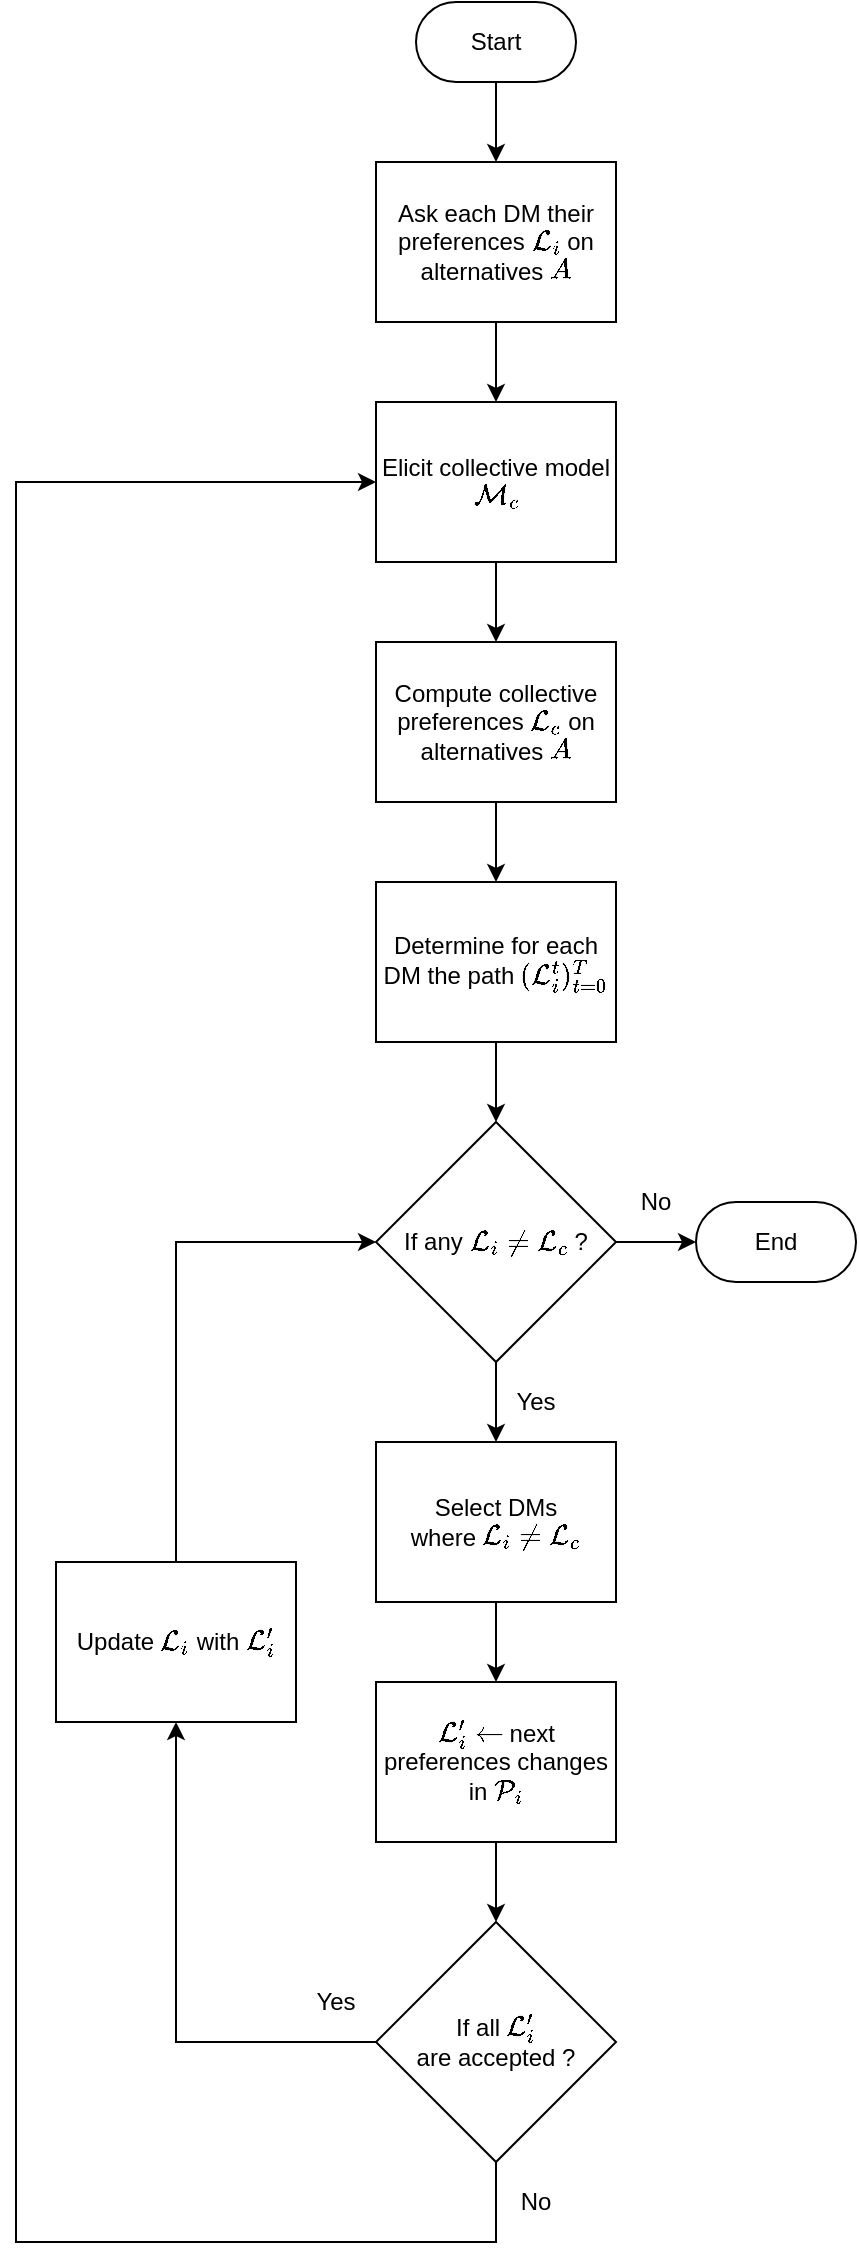 <mxfile version="25.0.1" pages="2">
  <diagram name="Page-1" id="FjsUFNsxTpDgcGU2gkwm">
    <mxGraphModel dx="1996" dy="826" grid="1" gridSize="10" guides="1" tooltips="1" connect="1" arrows="1" fold="1" page="0" pageScale="1" pageWidth="827" pageHeight="1169" math="1" shadow="0">
      <root>
        <mxCell id="0" />
        <mxCell id="1" parent="0" />
        <mxCell id="qaabH04pQQgadvRFd-1W-9" style="edgeStyle=orthogonalEdgeStyle;rounded=0;orthogonalLoop=1;jettySize=auto;html=1;" parent="1" source="qaabH04pQQgadvRFd-1W-6" target="qaabH04pQQgadvRFd-1W-8" edge="1">
          <mxGeometry relative="1" as="geometry" />
        </mxCell>
        <mxCell id="qaabH04pQQgadvRFd-1W-6" value="Start" style="html=1;dashed=0;whiteSpace=wrap;shape=mxgraph.dfd.start" parent="1" vertex="1">
          <mxGeometry x="200" y="200" width="80" height="40" as="geometry" />
        </mxCell>
        <mxCell id="qaabH04pQQgadvRFd-1W-12" value="" style="edgeStyle=orthogonalEdgeStyle;rounded=0;orthogonalLoop=1;jettySize=auto;html=1;" parent="1" source="qaabH04pQQgadvRFd-1W-8" target="qaabH04pQQgadvRFd-1W-11" edge="1">
          <mxGeometry relative="1" as="geometry" />
        </mxCell>
        <mxCell id="qaabH04pQQgadvRFd-1W-8" value="Ask each DM their preferences&amp;nbsp;&lt;span style=&quot;background-color: initial;&quot;&gt;\(\mathcal{L}_i\) on alternatives \(A\)&lt;/span&gt;" style="rounded=0;whiteSpace=wrap;html=1;" parent="1" vertex="1">
          <mxGeometry x="180" y="280" width="120" height="80" as="geometry" />
        </mxCell>
        <mxCell id="RybsW2xUJ8Wm3ZWdojGP-2" value="" style="edgeStyle=orthogonalEdgeStyle;rounded=0;orthogonalLoop=1;jettySize=auto;html=1;" edge="1" parent="1" source="qaabH04pQQgadvRFd-1W-11" target="RybsW2xUJ8Wm3ZWdojGP-1">
          <mxGeometry relative="1" as="geometry" />
        </mxCell>
        <mxCell id="qaabH04pQQgadvRFd-1W-11" value="Elicit collective model \(\mathcal{M}_c\)" style="whiteSpace=wrap;html=1;rounded=0;" parent="1" vertex="1">
          <mxGeometry x="180" y="400" width="120" height="80" as="geometry" />
        </mxCell>
        <mxCell id="qaabH04pQQgadvRFd-1W-39" style="edgeStyle=orthogonalEdgeStyle;rounded=0;orthogonalLoop=1;jettySize=auto;html=1;" parent="1" source="qaabH04pQQgadvRFd-1W-13" target="qaabH04pQQgadvRFd-1W-29" edge="1">
          <mxGeometry relative="1" as="geometry" />
        </mxCell>
        <mxCell id="qaabH04pQQgadvRFd-1W-13" value="Determine for each DM the path \((\mathcal{L}_i^t)_{t = 0}^T\)" style="whiteSpace=wrap;html=1;rounded=0;" parent="1" vertex="1">
          <mxGeometry x="180" y="640" width="120" height="80" as="geometry" />
        </mxCell>
        <mxCell id="qaabH04pQQgadvRFd-1W-28" value="" style="edgeStyle=orthogonalEdgeStyle;rounded=0;orthogonalLoop=1;jettySize=auto;html=1;" parent="1" source="qaabH04pQQgadvRFd-1W-25" target="qaabH04pQQgadvRFd-1W-27" edge="1">
          <mxGeometry relative="1" as="geometry" />
        </mxCell>
        <mxCell id="qaabH04pQQgadvRFd-1W-25" value="\(\mathcal{L}_i&#39; \gets\) next preferences changes&lt;div&gt;in \(\mathcal{P}_i\)&lt;/div&gt;" style="whiteSpace=wrap;html=1;rounded=0;" parent="1" vertex="1">
          <mxGeometry x="180" y="1040" width="120" height="80" as="geometry" />
        </mxCell>
        <mxCell id="qaabH04pQQgadvRFd-1W-45" value="" style="edgeStyle=orthogonalEdgeStyle;rounded=0;orthogonalLoop=1;jettySize=auto;html=1;" parent="1" source="qaabH04pQQgadvRFd-1W-27" target="qaabH04pQQgadvRFd-1W-41" edge="1">
          <mxGeometry relative="1" as="geometry">
            <mxPoint x="140" y="1100" as="targetPoint" />
          </mxGeometry>
        </mxCell>
        <mxCell id="qaabH04pQQgadvRFd-1W-54" style="edgeStyle=orthogonalEdgeStyle;rounded=0;orthogonalLoop=1;jettySize=auto;html=1;" parent="1" source="qaabH04pQQgadvRFd-1W-27" target="qaabH04pQQgadvRFd-1W-11" edge="1">
          <mxGeometry relative="1" as="geometry">
            <mxPoint x="-120" y="680" as="targetPoint" />
            <Array as="points">
              <mxPoint x="240" y="1320" />
              <mxPoint y="1320" />
              <mxPoint y="440" />
            </Array>
          </mxGeometry>
        </mxCell>
        <mxCell id="qaabH04pQQgadvRFd-1W-27" value="If all&amp;nbsp;&lt;span style=&quot;background-color: initial;&quot;&gt;\(\mathcal{L}_i&#39;\)&lt;/span&gt;&lt;div&gt;&lt;span style=&quot;background-color: initial;&quot;&gt;are accepted ?&lt;/span&gt;&lt;/div&gt;" style="rhombus;whiteSpace=wrap;html=1;rounded=0;" parent="1" vertex="1">
          <mxGeometry x="180" y="1160" width="120" height="120" as="geometry" />
        </mxCell>
        <mxCell id="qaabH04pQQgadvRFd-1W-40" style="edgeStyle=orthogonalEdgeStyle;rounded=0;orthogonalLoop=1;jettySize=auto;html=1;" parent="1" source="qaabH04pQQgadvRFd-1W-29" target="FKqDToA3oZGnm_qYhe_x-12" edge="1">
          <mxGeometry relative="1" as="geometry" />
        </mxCell>
        <mxCell id="qaabH04pQQgadvRFd-1W-55" style="edgeStyle=orthogonalEdgeStyle;rounded=0;orthogonalLoop=1;jettySize=auto;html=1;" parent="1" source="qaabH04pQQgadvRFd-1W-29" edge="1">
          <mxGeometry relative="1" as="geometry">
            <mxPoint x="340" y="820" as="targetPoint" />
          </mxGeometry>
        </mxCell>
        <mxCell id="qaabH04pQQgadvRFd-1W-29" value="If any \(\mathcal{L}_i \ne \mathcal{L}_c\) ?" style="rhombus;whiteSpace=wrap;html=1;rounded=0;" parent="1" vertex="1">
          <mxGeometry x="180" y="760" width="120" height="120" as="geometry" />
        </mxCell>
        <mxCell id="qaabH04pQQgadvRFd-1W-47" style="edgeStyle=orthogonalEdgeStyle;rounded=0;orthogonalLoop=1;jettySize=auto;html=1;" parent="1" source="qaabH04pQQgadvRFd-1W-41" target="qaabH04pQQgadvRFd-1W-29" edge="1">
          <mxGeometry relative="1" as="geometry">
            <Array as="points">
              <mxPoint x="80" y="820" />
            </Array>
          </mxGeometry>
        </mxCell>
        <mxCell id="qaabH04pQQgadvRFd-1W-41" value="Update \(\mathcal{L}_i\) with \(\mathcal{L}_i&#39;\)" style="whiteSpace=wrap;html=1;rounded=0;" parent="1" vertex="1">
          <mxGeometry x="20" y="980" width="120" height="80" as="geometry" />
        </mxCell>
        <mxCell id="qaabH04pQQgadvRFd-1W-49" value="End" style="html=1;dashed=0;whiteSpace=wrap;shape=mxgraph.dfd.start" parent="1" vertex="1">
          <mxGeometry x="340" y="800" width="80" height="40" as="geometry" />
        </mxCell>
        <mxCell id="FKqDToA3oZGnm_qYhe_x-1" value="Yes" style="text;html=1;align=center;verticalAlign=middle;whiteSpace=wrap;rounded=0;" parent="1" vertex="1">
          <mxGeometry x="240" y="880" width="40" height="40" as="geometry" />
        </mxCell>
        <mxCell id="FKqDToA3oZGnm_qYhe_x-2" value="No" style="text;html=1;align=center;verticalAlign=middle;whiteSpace=wrap;rounded=0;" parent="1" vertex="1">
          <mxGeometry x="300" y="780" width="40" height="40" as="geometry" />
        </mxCell>
        <mxCell id="FKqDToA3oZGnm_qYhe_x-3" value="Yes" style="text;html=1;align=center;verticalAlign=middle;whiteSpace=wrap;rounded=0;" parent="1" vertex="1">
          <mxGeometry x="140" y="1180" width="40" height="40" as="geometry" />
        </mxCell>
        <mxCell id="FKqDToA3oZGnm_qYhe_x-4" value="No" style="text;html=1;align=center;verticalAlign=middle;whiteSpace=wrap;rounded=0;" parent="1" vertex="1">
          <mxGeometry x="240" y="1280" width="40" height="40" as="geometry" />
        </mxCell>
        <mxCell id="FKqDToA3oZGnm_qYhe_x-13" value="" style="edgeStyle=orthogonalEdgeStyle;rounded=0;orthogonalLoop=1;jettySize=auto;html=1;" parent="1" source="FKqDToA3oZGnm_qYhe_x-12" target="qaabH04pQQgadvRFd-1W-25" edge="1">
          <mxGeometry relative="1" as="geometry" />
        </mxCell>
        <mxCell id="FKqDToA3oZGnm_qYhe_x-12" value="Select DMs&lt;div&gt;where \(\mathcal{L}_i \ne \mathcal{L}_c\)&lt;/div&gt;" style="rounded=0;whiteSpace=wrap;html=1;" parent="1" vertex="1">
          <mxGeometry x="180" y="920" width="120" height="80" as="geometry" />
        </mxCell>
        <mxCell id="RybsW2xUJ8Wm3ZWdojGP-3" value="" style="edgeStyle=orthogonalEdgeStyle;rounded=0;orthogonalLoop=1;jettySize=auto;html=1;" edge="1" parent="1" source="RybsW2xUJ8Wm3ZWdojGP-1" target="qaabH04pQQgadvRFd-1W-13">
          <mxGeometry relative="1" as="geometry" />
        </mxCell>
        <mxCell id="RybsW2xUJ8Wm3ZWdojGP-1" value="&lt;div&gt;Compute collective preferences&amp;nbsp;&lt;span style=&quot;background-color: initial;&quot;&gt;\(\mathcal{L}_c\) on alternatives \(A\)&lt;/span&gt;&lt;/div&gt;" style="whiteSpace=wrap;html=1;rounded=0;" vertex="1" parent="1">
          <mxGeometry x="180" y="520" width="120" height="80" as="geometry" />
        </mxCell>
      </root>
    </mxGraphModel>
  </diagram>
  <diagram name="Copie de Page-1" id="4iImEkCJJELZKiftRp8D">
    <mxGraphModel dx="1996" dy="1226" grid="1" gridSize="10" guides="1" tooltips="1" connect="1" arrows="1" fold="1" page="0" pageScale="1" pageWidth="827" pageHeight="1169" math="1" shadow="0">
      <root>
        <mxCell id="wrT4-ReSR-lD7pSwsr2c-0" />
        <mxCell id="wrT4-ReSR-lD7pSwsr2c-1" parent="wrT4-ReSR-lD7pSwsr2c-0" />
        <mxCell id="WPmVL4JJI1YCjwFq4VIU-1" value="" style="edgeStyle=orthogonalEdgeStyle;rounded=0;orthogonalLoop=1;jettySize=auto;html=1;" edge="1" parent="wrT4-ReSR-lD7pSwsr2c-1" source="wrT4-ReSR-lD7pSwsr2c-3" target="WPmVL4JJI1YCjwFq4VIU-0">
          <mxGeometry relative="1" as="geometry" />
        </mxCell>
        <mxCell id="wrT4-ReSR-lD7pSwsr2c-3" value="Start" style="html=1;dashed=0;whiteSpace=wrap;shape=mxgraph.dfd.start" vertex="1" parent="wrT4-ReSR-lD7pSwsr2c-1">
          <mxGeometry x="200" y="-40" width="80" height="40" as="geometry" />
        </mxCell>
        <mxCell id="wrT4-ReSR-lD7pSwsr2c-4" value="" style="edgeStyle=orthogonalEdgeStyle;rounded=0;orthogonalLoop=1;jettySize=auto;html=1;" edge="1" parent="wrT4-ReSR-lD7pSwsr2c-1" source="wrT4-ReSR-lD7pSwsr2c-5" target="wrT4-ReSR-lD7pSwsr2c-7">
          <mxGeometry relative="1" as="geometry" />
        </mxCell>
        <mxCell id="wrT4-ReSR-lD7pSwsr2c-5" value="Pairwise comparisons \(\mathcal{L}_i\) for every DM" style="rounded=0;whiteSpace=wrap;html=1;" vertex="1" parent="wrT4-ReSR-lD7pSwsr2c-1">
          <mxGeometry x="180" y="400" width="120" height="80" as="geometry" />
        </mxCell>
        <mxCell id="wrT4-ReSR-lD7pSwsr2c-6" style="edgeStyle=orthogonalEdgeStyle;rounded=0;orthogonalLoop=1;jettySize=auto;html=1;" edge="1" parent="wrT4-ReSR-lD7pSwsr2c-1" source="wrT4-ReSR-lD7pSwsr2c-7" target="wrT4-ReSR-lD7pSwsr2c-9">
          <mxGeometry relative="1" as="geometry" />
        </mxCell>
        <mxCell id="wrT4-ReSR-lD7pSwsr2c-7" value="Elicited Collective model \(\mathcal{M}_c\) and&lt;div&gt;its preferences \(\mathcal{L}_c\)&lt;/div&gt;" style="whiteSpace=wrap;html=1;rounded=0;" vertex="1" parent="wrT4-ReSR-lD7pSwsr2c-1">
          <mxGeometry x="180" y="520" width="120" height="80" as="geometry" />
        </mxCell>
        <mxCell id="wrT4-ReSR-lD7pSwsr2c-8" style="edgeStyle=orthogonalEdgeStyle;rounded=0;orthogonalLoop=1;jettySize=auto;html=1;" edge="1" parent="wrT4-ReSR-lD7pSwsr2c-1" source="wrT4-ReSR-lD7pSwsr2c-9" target="wrT4-ReSR-lD7pSwsr2c-17">
          <mxGeometry relative="1" as="geometry" />
        </mxCell>
        <mxCell id="wrT4-ReSR-lD7pSwsr2c-9" value="Path \(\mathcal{P}_i\)&amp;nbsp;&lt;span style=&quot;background-color: initial;&quot;&gt;from&lt;/span&gt;&lt;div&gt;&lt;span style=&quot;background-color: initial;&quot;&gt;\(\mathcal{L}_i\) to \(\mathcal{L}_c\)&lt;/span&gt;&lt;/div&gt;" style="whiteSpace=wrap;html=1;rounded=0;" vertex="1" parent="wrT4-ReSR-lD7pSwsr2c-1">
          <mxGeometry x="180" y="640" width="120" height="80" as="geometry" />
        </mxCell>
        <mxCell id="-Dm6w1mbxY7R67I0wlVk-1" value="" style="edgeStyle=orthogonalEdgeStyle;rounded=0;orthogonalLoop=1;jettySize=auto;html=1;" edge="1" parent="wrT4-ReSR-lD7pSwsr2c-1" source="wrT4-ReSR-lD7pSwsr2c-11" target="-Dm6w1mbxY7R67I0wlVk-0">
          <mxGeometry relative="1" as="geometry" />
        </mxCell>
        <mxCell id="wrT4-ReSR-lD7pSwsr2c-11" value="\(\mathcal{L}_i&#39; \gets\) next preferences changes&lt;div&gt;in \(\mathcal{P}_i\)&lt;/div&gt;" style="whiteSpace=wrap;html=1;rounded=0;" vertex="1" parent="wrT4-ReSR-lD7pSwsr2c-1">
          <mxGeometry x="180" y="1040" width="120" height="80" as="geometry" />
        </mxCell>
        <mxCell id="wrT4-ReSR-lD7pSwsr2c-12" value="" style="edgeStyle=orthogonalEdgeStyle;rounded=0;orthogonalLoop=1;jettySize=auto;html=1;" edge="1" parent="wrT4-ReSR-lD7pSwsr2c-1" source="wrT4-ReSR-lD7pSwsr2c-14" target="wrT4-ReSR-lD7pSwsr2c-19">
          <mxGeometry relative="1" as="geometry">
            <mxPoint x="140" y="1100" as="targetPoint" />
          </mxGeometry>
        </mxCell>
        <mxCell id="wrT4-ReSR-lD7pSwsr2c-13" style="edgeStyle=orthogonalEdgeStyle;rounded=0;orthogonalLoop=1;jettySize=auto;html=1;" edge="1" parent="wrT4-ReSR-lD7pSwsr2c-1" source="wrT4-ReSR-lD7pSwsr2c-14" target="wrT4-ReSR-lD7pSwsr2c-7">
          <mxGeometry relative="1" as="geometry">
            <mxPoint x="-120" y="680" as="targetPoint" />
            <Array as="points">
              <mxPoint x="240" y="1440" />
              <mxPoint y="1440" />
              <mxPoint y="560" />
            </Array>
          </mxGeometry>
        </mxCell>
        <mxCell id="wrT4-ReSR-lD7pSwsr2c-14" value="If all&amp;nbsp;&lt;span style=&quot;background-color: initial;&quot;&gt;\(\mathcal{M}_i&#39;\)&lt;/span&gt;&lt;div&gt;&lt;span style=&quot;background-color: initial;&quot;&gt;are accepted ?&lt;/span&gt;&lt;/div&gt;" style="rhombus;whiteSpace=wrap;html=1;rounded=0;" vertex="1" parent="wrT4-ReSR-lD7pSwsr2c-1">
          <mxGeometry x="180" y="1280" width="120" height="120" as="geometry" />
        </mxCell>
        <mxCell id="wrT4-ReSR-lD7pSwsr2c-15" style="edgeStyle=orthogonalEdgeStyle;rounded=0;orthogonalLoop=1;jettySize=auto;html=1;" edge="1" parent="wrT4-ReSR-lD7pSwsr2c-1" source="wrT4-ReSR-lD7pSwsr2c-17" target="wrT4-ReSR-lD7pSwsr2c-26">
          <mxGeometry relative="1" as="geometry" />
        </mxCell>
        <mxCell id="wrT4-ReSR-lD7pSwsr2c-16" style="edgeStyle=orthogonalEdgeStyle;rounded=0;orthogonalLoop=1;jettySize=auto;html=1;" edge="1" parent="wrT4-ReSR-lD7pSwsr2c-1" source="wrT4-ReSR-lD7pSwsr2c-17">
          <mxGeometry relative="1" as="geometry">
            <mxPoint x="340" y="820" as="targetPoint" />
          </mxGeometry>
        </mxCell>
        <mxCell id="wrT4-ReSR-lD7pSwsr2c-17" value="If any \(\mathcal{L}_i \ne \mathcal{L}_c\) ?" style="rhombus;whiteSpace=wrap;html=1;rounded=0;" vertex="1" parent="wrT4-ReSR-lD7pSwsr2c-1">
          <mxGeometry x="180" y="760" width="120" height="120" as="geometry" />
        </mxCell>
        <mxCell id="wrT4-ReSR-lD7pSwsr2c-18" style="edgeStyle=orthogonalEdgeStyle;rounded=0;orthogonalLoop=1;jettySize=auto;html=1;" edge="1" parent="wrT4-ReSR-lD7pSwsr2c-1" source="wrT4-ReSR-lD7pSwsr2c-19" target="wrT4-ReSR-lD7pSwsr2c-17">
          <mxGeometry relative="1" as="geometry">
            <Array as="points">
              <mxPoint x="80" y="820" />
            </Array>
          </mxGeometry>
        </mxCell>
        <mxCell id="wrT4-ReSR-lD7pSwsr2c-19" value="Update \(\mathcal{L}_i\) with \(\mathcal{L}_i&#39;\)" style="whiteSpace=wrap;html=1;rounded=0;" vertex="1" parent="wrT4-ReSR-lD7pSwsr2c-1">
          <mxGeometry x="20" y="1040" width="120" height="80" as="geometry" />
        </mxCell>
        <mxCell id="wrT4-ReSR-lD7pSwsr2c-20" value="End" style="html=1;dashed=0;whiteSpace=wrap;shape=mxgraph.dfd.start" vertex="1" parent="wrT4-ReSR-lD7pSwsr2c-1">
          <mxGeometry x="340" y="800" width="80" height="40" as="geometry" />
        </mxCell>
        <mxCell id="wrT4-ReSR-lD7pSwsr2c-21" value="Yes" style="text;html=1;align=center;verticalAlign=middle;whiteSpace=wrap;rounded=0;" vertex="1" parent="wrT4-ReSR-lD7pSwsr2c-1">
          <mxGeometry x="240" y="880" width="40" height="40" as="geometry" />
        </mxCell>
        <mxCell id="wrT4-ReSR-lD7pSwsr2c-22" value="No" style="text;html=1;align=center;verticalAlign=middle;whiteSpace=wrap;rounded=0;" vertex="1" parent="wrT4-ReSR-lD7pSwsr2c-1">
          <mxGeometry x="300" y="780" width="40" height="40" as="geometry" />
        </mxCell>
        <mxCell id="wrT4-ReSR-lD7pSwsr2c-23" value="Yes" style="text;html=1;align=center;verticalAlign=middle;whiteSpace=wrap;rounded=0;" vertex="1" parent="wrT4-ReSR-lD7pSwsr2c-1">
          <mxGeometry x="140" y="1300" width="40" height="40" as="geometry" />
        </mxCell>
        <mxCell id="wrT4-ReSR-lD7pSwsr2c-24" value="No" style="text;html=1;align=center;verticalAlign=middle;whiteSpace=wrap;rounded=0;" vertex="1" parent="wrT4-ReSR-lD7pSwsr2c-1">
          <mxGeometry x="240" y="1400" width="40" height="40" as="geometry" />
        </mxCell>
        <mxCell id="wrT4-ReSR-lD7pSwsr2c-25" value="" style="edgeStyle=orthogonalEdgeStyle;rounded=0;orthogonalLoop=1;jettySize=auto;html=1;" edge="1" parent="wrT4-ReSR-lD7pSwsr2c-1" source="wrT4-ReSR-lD7pSwsr2c-26" target="wrT4-ReSR-lD7pSwsr2c-11">
          <mxGeometry relative="1" as="geometry" />
        </mxCell>
        <mxCell id="wrT4-ReSR-lD7pSwsr2c-26" value="Select DMs&lt;div&gt;where \(\mathcal{L}_i \ne \mathcal{L}_c\)&lt;/div&gt;" style="rounded=0;whiteSpace=wrap;html=1;" vertex="1" parent="wrT4-ReSR-lD7pSwsr2c-1">
          <mxGeometry x="180" y="920" width="120" height="80" as="geometry" />
        </mxCell>
        <mxCell id="WPmVL4JJI1YCjwFq4VIU-3" value="" style="edgeStyle=orthogonalEdgeStyle;rounded=0;orthogonalLoop=1;jettySize=auto;html=1;" edge="1" parent="wrT4-ReSR-lD7pSwsr2c-1" source="WPmVL4JJI1YCjwFq4VIU-0" target="WPmVL4JJI1YCjwFq4VIU-2">
          <mxGeometry relative="1" as="geometry" />
        </mxCell>
        <mxCell id="WPmVL4JJI1YCjwFq4VIU-0" value="Random original SRMP model \(\mathcal{M}_o\)" style="rounded=0;whiteSpace=wrap;html=1;" vertex="1" parent="wrT4-ReSR-lD7pSwsr2c-1">
          <mxGeometry x="180" y="40" width="120" height="80" as="geometry" />
        </mxCell>
        <mxCell id="WPmVL4JJI1YCjwFq4VIU-5" value="" style="edgeStyle=orthogonalEdgeStyle;rounded=0;orthogonalLoop=1;jettySize=auto;html=1;" edge="1" parent="wrT4-ReSR-lD7pSwsr2c-1" source="WPmVL4JJI1YCjwFq4VIU-2" target="WPmVL4JJI1YCjwFq4VIU-4">
          <mxGeometry relative="1" as="geometry" />
        </mxCell>
        <mxCell id="WPmVL4JJI1YCjwFq4VIU-2" value="Random SRMP models \(\mathcal{M}_i\) for every DM" style="rounded=0;whiteSpace=wrap;html=1;" vertex="1" parent="wrT4-ReSR-lD7pSwsr2c-1">
          <mxGeometry x="180" y="160" width="120" height="80" as="geometry" />
        </mxCell>
        <mxCell id="WPmVL4JJI1YCjwFq4VIU-9" value="" style="edgeStyle=orthogonalEdgeStyle;rounded=0;orthogonalLoop=1;jettySize=auto;html=1;" edge="1" parent="wrT4-ReSR-lD7pSwsr2c-1" source="WPmVL4JJI1YCjwFq4VIU-4" target="wrT4-ReSR-lD7pSwsr2c-5">
          <mxGeometry relative="1" as="geometry" />
        </mxCell>
        <mxCell id="WPmVL4JJI1YCjwFq4VIU-4" value="Random training alternatives \(\mathcal{A}\)" style="rounded=0;whiteSpace=wrap;html=1;" vertex="1" parent="wrT4-ReSR-lD7pSwsr2c-1">
          <mxGeometry x="180" y="280" width="120" height="80" as="geometry" />
        </mxCell>
        <mxCell id="-Dm6w1mbxY7R67I0wlVk-2" style="edgeStyle=orthogonalEdgeStyle;rounded=0;orthogonalLoop=1;jettySize=auto;html=1;" edge="1" parent="wrT4-ReSR-lD7pSwsr2c-1" source="-Dm6w1mbxY7R67I0wlVk-0" target="wrT4-ReSR-lD7pSwsr2c-14">
          <mxGeometry relative="1" as="geometry" />
        </mxCell>
        <mxCell id="-Dm6w1mbxY7R67I0wlVk-0" value="Elicited model \(\mathcal{M}_i&#39;\) from \(\mathcal{L}_i\)&lt;span style=&quot;color: rgba(0, 0, 0, 0); font-family: monospace; font-size: 0px; text-align: start; text-wrap: nowrap;&quot;&gt;aphModel%3E%3Croot%3E%3CmxCell%20id%3D%220%22%2F%3E%3CmxCell%20id%3D%221%22%20parent%3D%220%22%2F%3E%3CmxCell%20id%3D%222%22%20value%3D%22%5C(%5Cmathcal%7BL%7D_i&#39;%20%5Cgets%5C)%20next%20preferences%20changes%26lt%3Bdiv%26gt%3Bin%20%5C(%5Cmathcal%7BP%7D_i%5C)%26lt%3B%2Fdiv%26gt%3B%22%20style%3D%22whiteSpace%3Dwrap%3Bhtml%3D1%3Brounded%3D0%3B%22%20vertex%3D%221%22%20parent%3D%221%22%3E%3CmxGeometry%20x%3D%22180%22%20y%3D%221040%22%20width%3D%22120%22%20height%3D%2280%22%20as%3D%22geometry%22%2F%3E%3C%2FmxCell%3E%3C%2Froot%3E%3C%2FmxGraphModel%3E&lt;/span&gt;&lt;span style=&quot;color: rgba(0, 0, 0, 0); font-family: monospace; font-size: 0px; text-align: start; text-wrap: nowrap;&quot;&gt;%&lt;/span&gt;&lt;span style=&quot;color: rgba(0, 0, 0, 0); font-family: monospace; font-size: 0px; text-align: start; text-wrap: nowrap;&quot;&gt;%3CmxGraphModel%3E%3Croot%3E%3CmxCell%20id%3D%220%22%2F%3E%3CmxCell%20id%3D%221%22%20parent%3D%220%22%2F%3E%3CmxCell%20id%3D%222%22%20value%3D%22%5C(%5Cmathcal%7BL%7D_i&#39;%20%5Cgets%5C)%20next%20preferences%20changes%26lt%3Bdiv%26gt%3Bin%20%5C(%5Cmathcal%7BP%7D_i%5C)%26lt%3B%2Fdiv%26gt%3B%22%20style%3D%22whiteSpace%3Dwrap%3Bhtml%3D1%3Brounded%3D0%3B%22%20vertex%3D%221%22%20parent%3D%221%22%3E%3CmxGeometry%20x%3D%22180%22%20y%3D%221040%22%20width%3D%22120%22%20height%3D%2280%22%20as%3D%22geometry%22%2F%3E%3C%2FmxCell%3E%3C%2Froot%3E%3C%2FmxGraphModel%3Ema&lt;/span&gt;&lt;span style=&quot;color: rgba(0, 0, 0, 0); font-family: monospace; font-size: 0px; text-align: start; text-wrap: nowrap;&quot;&gt;3CmxGraphModel%3E%3Croot%3E%3CmxCell%20id%3D%220%22%2F%3E%3CmxCell%20id%3D%221%22%20parent%3D%220%22%2F%3E%3CmxCell%20id%3D%222%22%20value%3D%22%5C(%5Cmathcal%7BL%7D_i&#39;%20%5Cgets%5C)%20next%20preferences%20changes%26lt%3Bdiv%26gt%3Bin%20%5C(%5Cmathcal%7BP%7D_i%5C)%26lt%3B%2Fdiv%26gt%3B%22%20style%3D%22whiteSpace%3Dwrap%3Bhtml%3D1%3Brounded%3D0%3B%22%20vertex%3D%221%22%20parent%3D%221%22%3E%3CmxGeometry%20x%3D%22180%22%20y%3D%221040%22%20width%3D%22120%22%20height%3D%2280%22%20as%3D%22geometry%22%2F%3E%3C%2FmxCell%3E%3C%2Froot%3E%3C%2FmxGraphModel%3E{M}_&lt;/span&gt;" style="whiteSpace=wrap;html=1;rounded=0;" vertex="1" parent="wrT4-ReSR-lD7pSwsr2c-1">
          <mxGeometry x="180" y="1160" width="120" height="80" as="geometry" />
        </mxCell>
      </root>
    </mxGraphModel>
  </diagram>
</mxfile>
